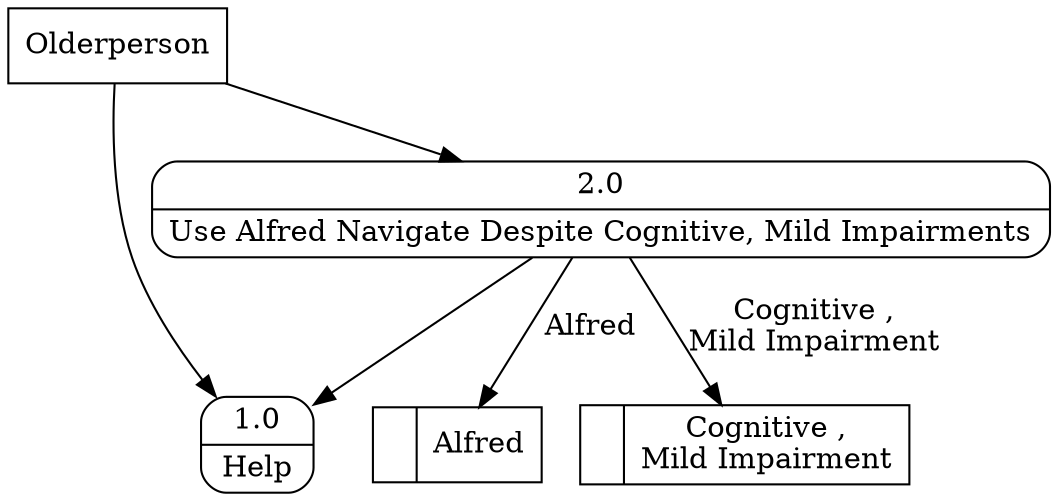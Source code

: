 digraph dfd2{ 
node[shape=record]
200 [label="<f0>  |<f1> Alfred " ];
201 [label="<f0>  |<f1> Cognitive ,\nMild Impairment " ];
202 [label="Olderperson" shape=box];
203 [label="{<f0> 1.0|<f1> Help }" shape=Mrecord];
204 [label="{<f0> 2.0|<f1> Use Alfred Navigate Despite Cognitive, Mild Impairments }" shape=Mrecord];
202 -> 203
202 -> 204
204 -> 203
204 -> 200 [label="Alfred"]
204 -> 201 [label="Cognitive ,\nMild Impairment"]
}